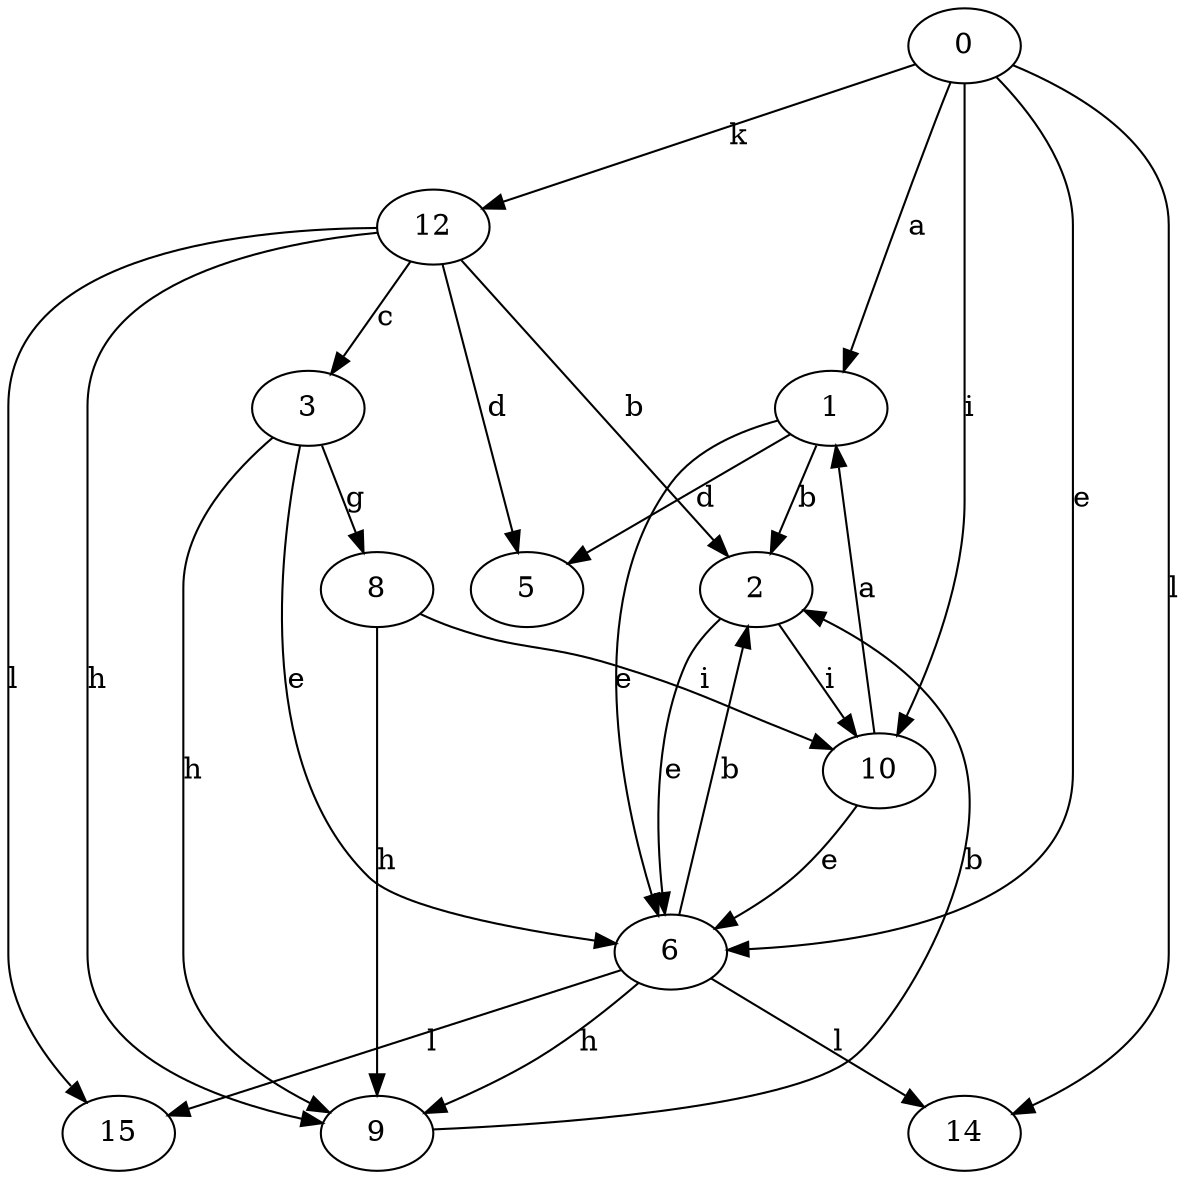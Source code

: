 strict digraph  {
0;
1;
2;
3;
5;
6;
8;
9;
10;
12;
14;
15;
0 -> 1  [label=a];
0 -> 6  [label=e];
0 -> 10  [label=i];
0 -> 12  [label=k];
0 -> 14  [label=l];
1 -> 2  [label=b];
1 -> 5  [label=d];
1 -> 6  [label=e];
2 -> 6  [label=e];
2 -> 10  [label=i];
3 -> 6  [label=e];
3 -> 8  [label=g];
3 -> 9  [label=h];
6 -> 2  [label=b];
6 -> 9  [label=h];
6 -> 14  [label=l];
6 -> 15  [label=l];
8 -> 9  [label=h];
8 -> 10  [label=i];
9 -> 2  [label=b];
10 -> 1  [label=a];
10 -> 6  [label=e];
12 -> 2  [label=b];
12 -> 3  [label=c];
12 -> 5  [label=d];
12 -> 9  [label=h];
12 -> 15  [label=l];
}
